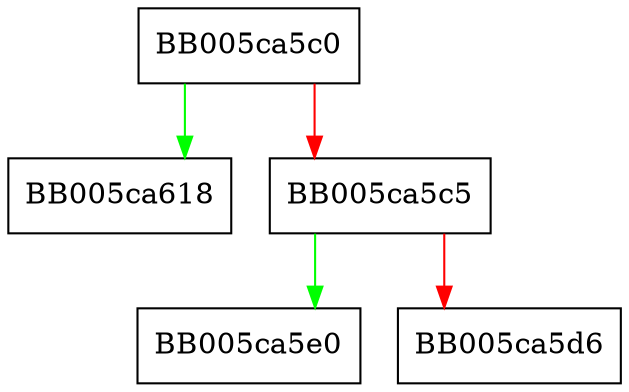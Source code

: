 digraph EVP_KEYMGMT_free {
  node [shape="box"];
  graph [splines=ortho];
  BB005ca5c0 -> BB005ca618 [color="green"];
  BB005ca5c0 -> BB005ca5c5 [color="red"];
  BB005ca5c5 -> BB005ca5e0 [color="green"];
  BB005ca5c5 -> BB005ca5d6 [color="red"];
}